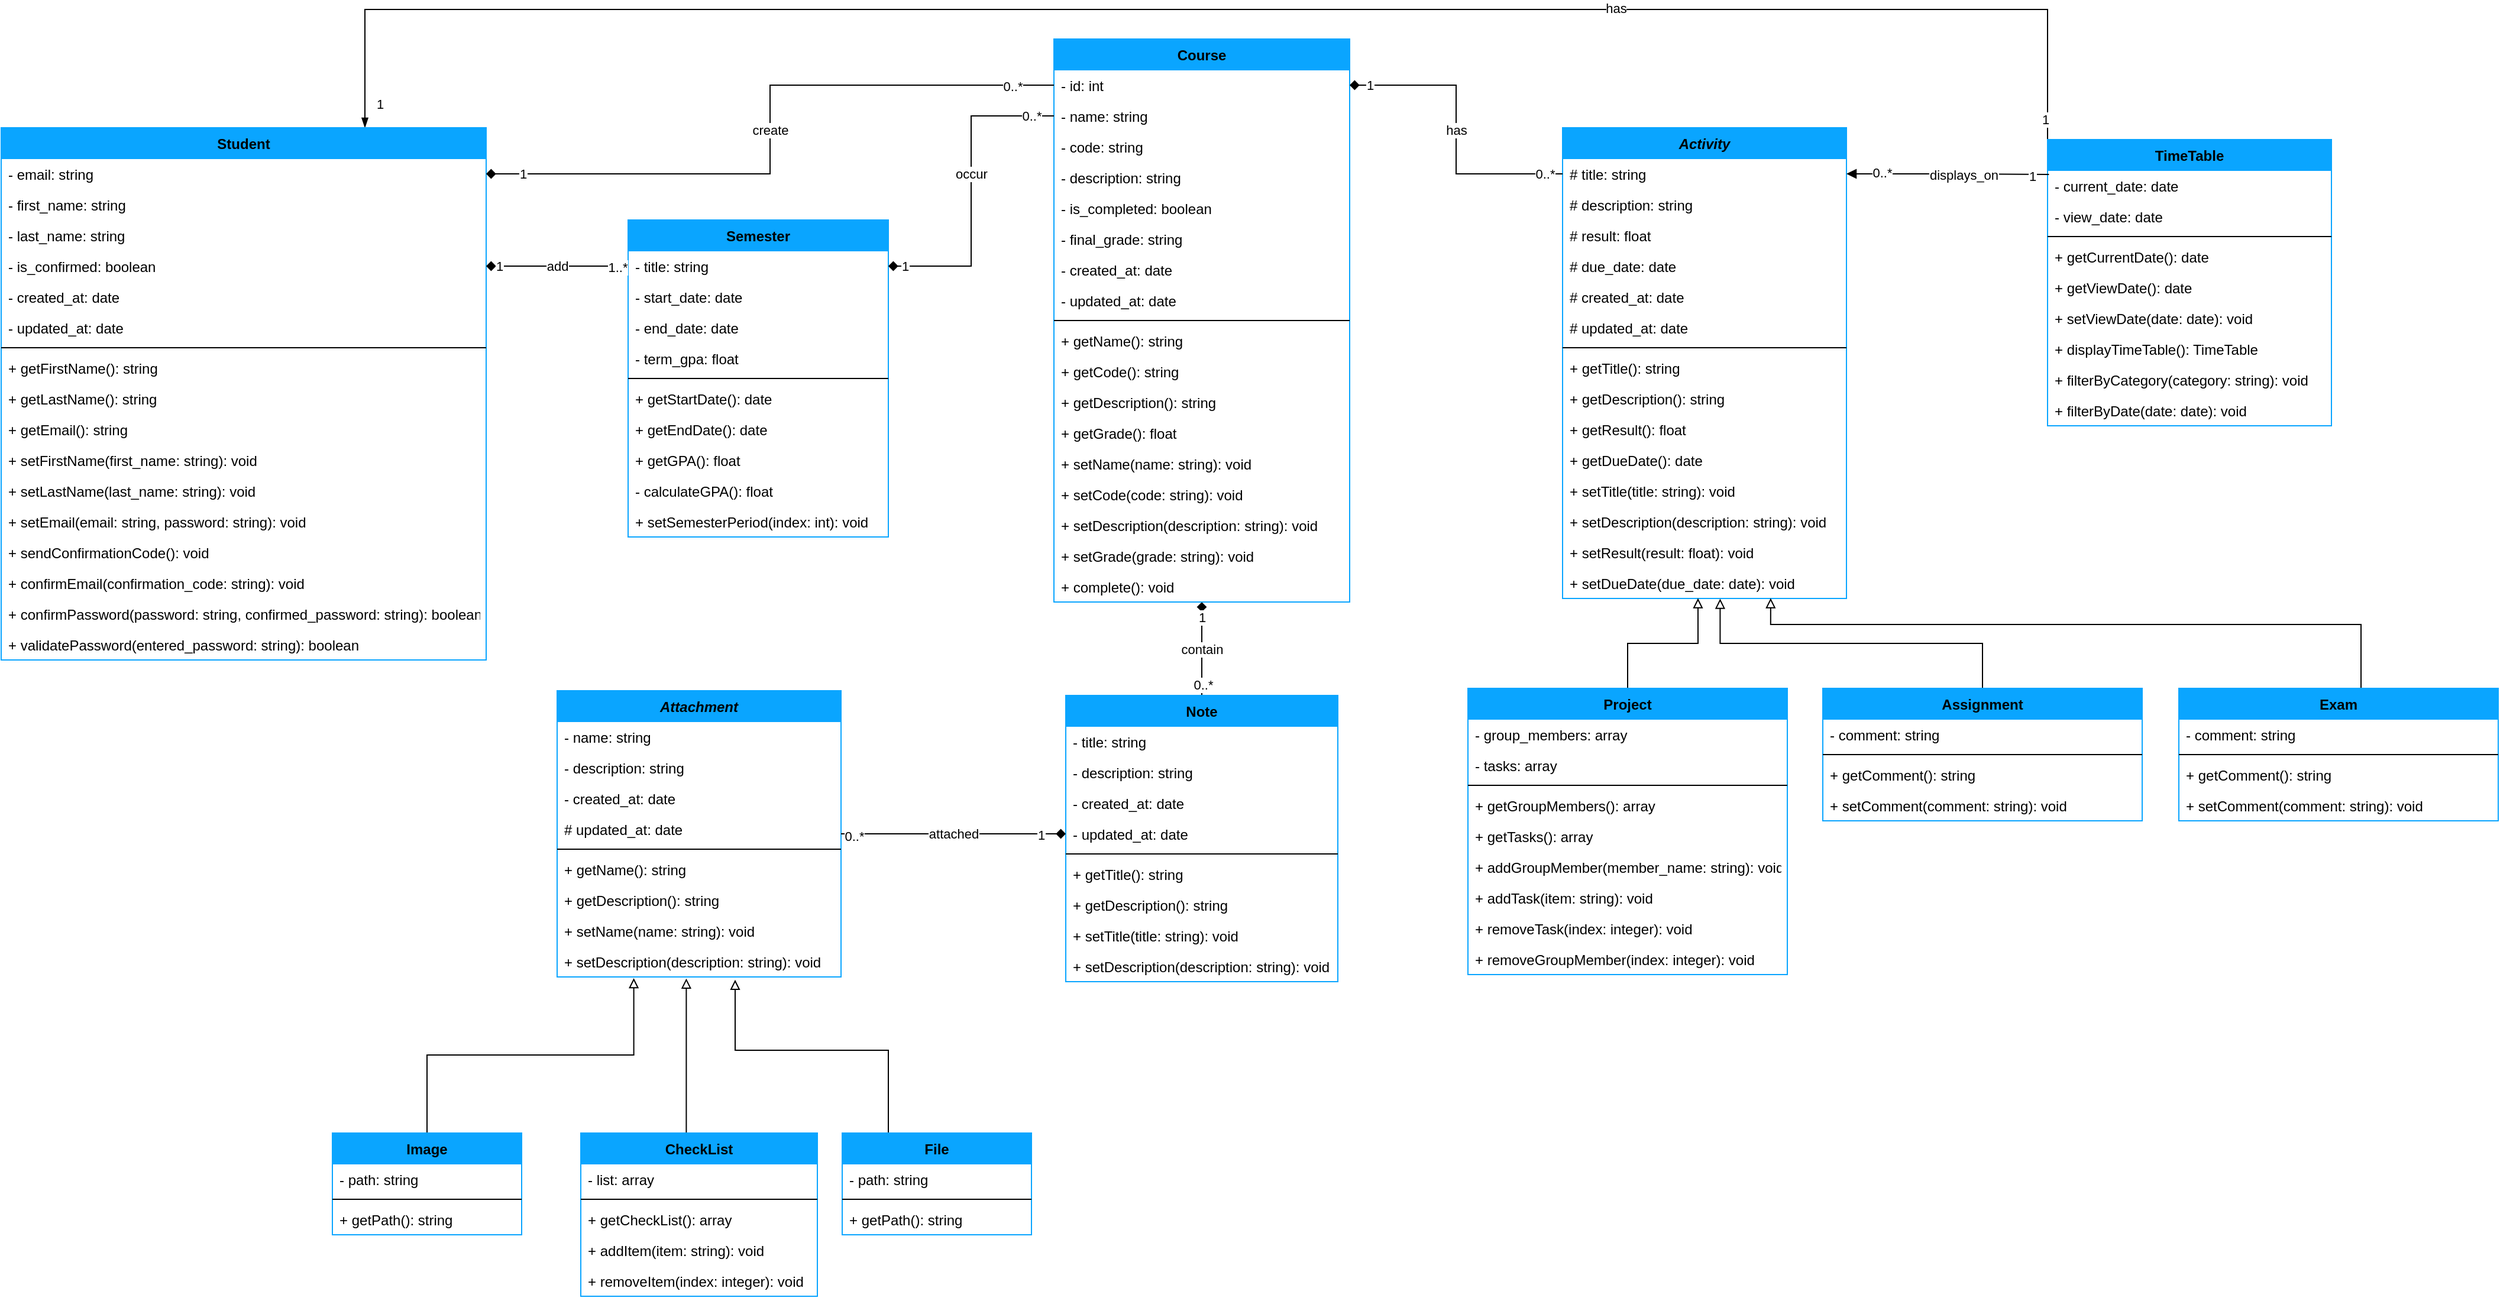 <mxfile version="14.1.8" type="device"><diagram id="C5RBs43oDa-KdzZeNtuy" name="Page-1"><mxGraphModel dx="708" dy="1573" grid="1" gridSize="10" guides="1" tooltips="1" connect="1" arrows="1" fold="1" page="1" pageScale="1" pageWidth="827" pageHeight="1169" math="0" shadow="0"><root><mxCell id="WIyWlLk6GJQsqaUBKTNV-0"/><mxCell id="WIyWlLk6GJQsqaUBKTNV-1" parent="WIyWlLk6GJQsqaUBKTNV-0"/><mxCell id="oneNPSU75oXa05ft3iwm-213" style="edgeStyle=orthogonalEdgeStyle;rounded=0;orthogonalLoop=1;jettySize=auto;html=1;exitX=0.75;exitY=0;exitDx=0;exitDy=0;entryX=0;entryY=0;entryDx=0;entryDy=0;startArrow=blockThin;startFill=1;endArrow=none;endFill=0;" parent="WIyWlLk6GJQsqaUBKTNV-1" source="oneNPSU75oXa05ft3iwm-0" target="oneNPSU75oXa05ft3iwm-203" edge="1"><mxGeometry relative="1" as="geometry"><Array as="points"><mxPoint x="318" y="-90"/><mxPoint x="1740" y="-90"/></Array></mxGeometry></mxCell><mxCell id="oneNPSU75oXa05ft3iwm-214" value="has" style="edgeLabel;html=1;align=center;verticalAlign=middle;resizable=0;points=[];" parent="oneNPSU75oXa05ft3iwm-213" vertex="1" connectable="0"><mxGeometry x="0.418" y="1" relative="1" as="geometry"><mxPoint as="offset"/></mxGeometry></mxCell><mxCell id="oneNPSU75oXa05ft3iwm-215" value="1" style="edgeLabel;html=1;align=center;verticalAlign=middle;resizable=0;points=[];" parent="oneNPSU75oXa05ft3iwm-213" vertex="1" connectable="0"><mxGeometry x="-0.985" relative="1" as="geometry"><mxPoint x="12.5" y="-8.72" as="offset"/></mxGeometry></mxCell><mxCell id="oneNPSU75oXa05ft3iwm-216" value="1" style="edgeLabel;html=1;align=center;verticalAlign=middle;resizable=0;points=[];" parent="oneNPSU75oXa05ft3iwm-213" vertex="1" connectable="0"><mxGeometry x="0.979" y="-2" relative="1" as="geometry"><mxPoint as="offset"/></mxGeometry></mxCell><mxCell id="oneNPSU75oXa05ft3iwm-0" value="Student" style="swimlane;fontStyle=1;align=center;verticalAlign=top;childLayout=stackLayout;horizontal=1;startSize=26;horizontalStack=0;resizeParent=1;resizeParentMax=0;resizeLast=0;collapsible=1;marginBottom=0;fillColor=#0AA5FF;strokeColor=#0AA5FF;" parent="WIyWlLk6GJQsqaUBKTNV-1" vertex="1"><mxGeometry x="10" y="10" width="410" height="450" as="geometry"/></mxCell><mxCell id="oneNPSU75oXa05ft3iwm-8" value="- email: string" style="text;strokeColor=none;fillColor=none;align=left;verticalAlign=top;spacingLeft=4;spacingRight=4;overflow=hidden;rotatable=0;points=[[0,0.5],[1,0.5]];portConstraint=eastwest;" parent="oneNPSU75oXa05ft3iwm-0" vertex="1"><mxGeometry y="26" width="410" height="26" as="geometry"/></mxCell><mxCell id="oneNPSU75oXa05ft3iwm-1" value="- first_name: string" style="text;strokeColor=none;fillColor=none;align=left;verticalAlign=top;spacingLeft=4;spacingRight=4;overflow=hidden;rotatable=0;points=[[0,0.5],[1,0.5]];portConstraint=eastwest;" parent="oneNPSU75oXa05ft3iwm-0" vertex="1"><mxGeometry y="52" width="410" height="26" as="geometry"/></mxCell><mxCell id="oneNPSU75oXa05ft3iwm-4" value="- last_name: string" style="text;strokeColor=none;fillColor=none;align=left;verticalAlign=top;spacingLeft=4;spacingRight=4;overflow=hidden;rotatable=0;points=[[0,0.5],[1,0.5]];portConstraint=eastwest;" parent="oneNPSU75oXa05ft3iwm-0" vertex="1"><mxGeometry y="78" width="410" height="26" as="geometry"/></mxCell><mxCell id="oneNPSU75oXa05ft3iwm-16" value="- is_confirmed: boolean" style="text;strokeColor=none;fillColor=none;align=left;verticalAlign=top;spacingLeft=4;spacingRight=4;overflow=hidden;rotatable=0;points=[[0,0.5],[1,0.5]];portConstraint=eastwest;" parent="oneNPSU75oXa05ft3iwm-0" vertex="1"><mxGeometry y="104" width="410" height="26" as="geometry"/></mxCell><mxCell id="oneNPSU75oXa05ft3iwm-82" value="- created_at: date" style="text;strokeColor=none;fillColor=none;align=left;verticalAlign=top;spacingLeft=4;spacingRight=4;overflow=hidden;rotatable=0;points=[[0,0.5],[1,0.5]];portConstraint=eastwest;" parent="oneNPSU75oXa05ft3iwm-0" vertex="1"><mxGeometry y="130" width="410" height="26" as="geometry"/></mxCell><mxCell id="oneNPSU75oXa05ft3iwm-83" value="- updated_at: date" style="text;strokeColor=none;fillColor=none;align=left;verticalAlign=top;spacingLeft=4;spacingRight=4;overflow=hidden;rotatable=0;points=[[0,0.5],[1,0.5]];portConstraint=eastwest;" parent="oneNPSU75oXa05ft3iwm-0" vertex="1"><mxGeometry y="156" width="410" height="26" as="geometry"/></mxCell><mxCell id="oneNPSU75oXa05ft3iwm-2" value="" style="line;strokeWidth=1;fillColor=none;align=left;verticalAlign=middle;spacingTop=-1;spacingLeft=3;spacingRight=3;rotatable=0;labelPosition=right;points=[];portConstraint=eastwest;" parent="oneNPSU75oXa05ft3iwm-0" vertex="1"><mxGeometry y="182" width="410" height="8" as="geometry"/></mxCell><mxCell id="oneNPSU75oXa05ft3iwm-3" value="+ getFirstName(): string" style="text;strokeColor=none;fillColor=none;align=left;verticalAlign=top;spacingLeft=4;spacingRight=4;overflow=hidden;rotatable=0;points=[[0,0.5],[1,0.5]];portConstraint=eastwest;" parent="oneNPSU75oXa05ft3iwm-0" vertex="1"><mxGeometry y="190" width="410" height="26" as="geometry"/></mxCell><mxCell id="oneNPSU75oXa05ft3iwm-5" value="+ getLastName(): string" style="text;strokeColor=none;fillColor=none;align=left;verticalAlign=top;spacingLeft=4;spacingRight=4;overflow=hidden;rotatable=0;points=[[0,0.5],[1,0.5]];portConstraint=eastwest;" parent="oneNPSU75oXa05ft3iwm-0" vertex="1"><mxGeometry y="216" width="410" height="26" as="geometry"/></mxCell><mxCell id="oneNPSU75oXa05ft3iwm-10" value="+ getEmail(): string" style="text;strokeColor=none;fillColor=none;align=left;verticalAlign=top;spacingLeft=4;spacingRight=4;overflow=hidden;rotatable=0;points=[[0,0.5],[1,0.5]];portConstraint=eastwest;" parent="oneNPSU75oXa05ft3iwm-0" vertex="1"><mxGeometry y="242" width="410" height="26" as="geometry"/></mxCell><mxCell id="oneNPSU75oXa05ft3iwm-6" value="+ setFirstName(first_name: string): void" style="text;strokeColor=none;fillColor=none;align=left;verticalAlign=top;spacingLeft=4;spacingRight=4;overflow=hidden;rotatable=0;points=[[0,0.5],[1,0.5]];portConstraint=eastwest;" parent="oneNPSU75oXa05ft3iwm-0" vertex="1"><mxGeometry y="268" width="410" height="26" as="geometry"/></mxCell><mxCell id="oneNPSU75oXa05ft3iwm-7" value="+ setLastName(last_name: string): void" style="text;strokeColor=none;fillColor=none;align=left;verticalAlign=top;spacingLeft=4;spacingRight=4;overflow=hidden;rotatable=0;points=[[0,0.5],[1,0.5]];portConstraint=eastwest;" parent="oneNPSU75oXa05ft3iwm-0" vertex="1"><mxGeometry y="294" width="410" height="26" as="geometry"/></mxCell><mxCell id="oneNPSU75oXa05ft3iwm-12" value="+ setEmail(email: string, password: string): void" style="text;strokeColor=none;fillColor=none;align=left;verticalAlign=top;spacingLeft=4;spacingRight=4;overflow=hidden;rotatable=0;points=[[0,0.5],[1,0.5]];portConstraint=eastwest;" parent="oneNPSU75oXa05ft3iwm-0" vertex="1"><mxGeometry y="320" width="410" height="26" as="geometry"/></mxCell><mxCell id="oneNPSU75oXa05ft3iwm-17" value="+ sendConfirmationCode(): void" style="text;strokeColor=none;fillColor=none;align=left;verticalAlign=top;spacingLeft=4;spacingRight=4;overflow=hidden;rotatable=0;points=[[0,0.5],[1,0.5]];portConstraint=eastwest;" parent="oneNPSU75oXa05ft3iwm-0" vertex="1"><mxGeometry y="346" width="410" height="26" as="geometry"/></mxCell><mxCell id="oneNPSU75oXa05ft3iwm-15" value="+ confirmEmail(confirmation_code: string): void" style="text;strokeColor=none;fillColor=none;align=left;verticalAlign=top;spacingLeft=4;spacingRight=4;overflow=hidden;rotatable=0;points=[[0,0.5],[1,0.5]];portConstraint=eastwest;" parent="oneNPSU75oXa05ft3iwm-0" vertex="1"><mxGeometry y="372" width="410" height="26" as="geometry"/></mxCell><mxCell id="oneNPSU75oXa05ft3iwm-14" value="+ confirmPassword(password: string, confirmed_password: string): boolean" style="text;strokeColor=none;fillColor=none;align=left;verticalAlign=top;spacingLeft=4;spacingRight=4;overflow=hidden;rotatable=0;points=[[0,0.5],[1,0.5]];portConstraint=eastwest;" parent="oneNPSU75oXa05ft3iwm-0" vertex="1"><mxGeometry y="398" width="410" height="26" as="geometry"/></mxCell><mxCell id="oneNPSU75oXa05ft3iwm-13" value="+ validatePassword(entered_password: string): boolean" style="text;strokeColor=none;fillColor=none;align=left;verticalAlign=top;spacingLeft=4;spacingRight=4;overflow=hidden;rotatable=0;points=[[0,0.5],[1,0.5]];portConstraint=eastwest;" parent="oneNPSU75oXa05ft3iwm-0" vertex="1"><mxGeometry y="424" width="410" height="26" as="geometry"/></mxCell><mxCell id="oneNPSU75oXa05ft3iwm-98" value="contain" style="edgeStyle=orthogonalEdgeStyle;rounded=0;orthogonalLoop=1;jettySize=auto;html=1;entryX=0.5;entryY=0;entryDx=0;entryDy=0;startArrow=diamond;startFill=1;endArrow=none;endFill=0;" parent="WIyWlLk6GJQsqaUBKTNV-1" source="oneNPSU75oXa05ft3iwm-55" target="oneNPSU75oXa05ft3iwm-75" edge="1"><mxGeometry relative="1" as="geometry"/></mxCell><mxCell id="oneNPSU75oXa05ft3iwm-101" value="1" style="edgeLabel;html=1;align=center;verticalAlign=middle;resizable=0;points=[];" parent="oneNPSU75oXa05ft3iwm-98" vertex="1" connectable="0"><mxGeometry x="-0.666" relative="1" as="geometry"><mxPoint as="offset"/></mxGeometry></mxCell><mxCell id="oneNPSU75oXa05ft3iwm-102" value="0..*" style="edgeLabel;html=1;align=center;verticalAlign=middle;resizable=0;points=[];" parent="oneNPSU75oXa05ft3iwm-98" vertex="1" connectable="0"><mxGeometry x="0.764" y="1" relative="1" as="geometry"><mxPoint as="offset"/></mxGeometry></mxCell><mxCell id="oneNPSU75oXa05ft3iwm-55" value="Course" style="swimlane;fontStyle=1;align=center;verticalAlign=top;childLayout=stackLayout;horizontal=1;startSize=26;horizontalStack=0;resizeParent=1;resizeParentMax=0;resizeLast=0;collapsible=1;marginBottom=0;strokeColor=#0AA5FF;fillColor=#0AA5FF;" parent="WIyWlLk6GJQsqaUBKTNV-1" vertex="1"><mxGeometry x="900" y="-65" width="250" height="476" as="geometry"/></mxCell><mxCell id="oneNPSU75oXa05ft3iwm-56" value="- id: int" style="text;strokeColor=none;fillColor=none;align=left;verticalAlign=top;spacingLeft=4;spacingRight=4;overflow=hidden;rotatable=0;points=[[0,0.5],[1,0.5]];portConstraint=eastwest;" parent="oneNPSU75oXa05ft3iwm-55" vertex="1"><mxGeometry y="26" width="250" height="26" as="geometry"/></mxCell><mxCell id="oneNPSU75oXa05ft3iwm-62" value="- name: string" style="text;strokeColor=none;fillColor=none;align=left;verticalAlign=top;spacingLeft=4;spacingRight=4;overflow=hidden;rotatable=0;points=[[0,0.5],[1,0.5]];portConstraint=eastwest;" parent="oneNPSU75oXa05ft3iwm-55" vertex="1"><mxGeometry y="52" width="250" height="26" as="geometry"/></mxCell><mxCell id="oneNPSU75oXa05ft3iwm-59" value="- code: string" style="text;strokeColor=none;fillColor=none;align=left;verticalAlign=top;spacingLeft=4;spacingRight=4;overflow=hidden;rotatable=0;points=[[0,0.5],[1,0.5]];portConstraint=eastwest;" parent="oneNPSU75oXa05ft3iwm-55" vertex="1"><mxGeometry y="78" width="250" height="26" as="geometry"/></mxCell><mxCell id="oneNPSU75oXa05ft3iwm-60" value="- description: string" style="text;strokeColor=none;fillColor=none;align=left;verticalAlign=top;spacingLeft=4;spacingRight=4;overflow=hidden;rotatable=0;points=[[0,0.5],[1,0.5]];portConstraint=eastwest;" parent="oneNPSU75oXa05ft3iwm-55" vertex="1"><mxGeometry y="104" width="250" height="26" as="geometry"/></mxCell><mxCell id="oneNPSU75oXa05ft3iwm-223" value="- is_completed: boolean" style="text;strokeColor=none;fillColor=none;align=left;verticalAlign=top;spacingLeft=4;spacingRight=4;overflow=hidden;rotatable=0;points=[[0,0.5],[1,0.5]];portConstraint=eastwest;" parent="oneNPSU75oXa05ft3iwm-55" vertex="1"><mxGeometry y="130" width="250" height="26" as="geometry"/></mxCell><mxCell id="oneNPSU75oXa05ft3iwm-232" value="- final_grade: string" style="text;strokeColor=none;fillColor=none;align=left;verticalAlign=top;spacingLeft=4;spacingRight=4;overflow=hidden;rotatable=0;points=[[0,0.5],[1,0.5]];portConstraint=eastwest;" parent="oneNPSU75oXa05ft3iwm-55" vertex="1"><mxGeometry y="156" width="250" height="26" as="geometry"/></mxCell><mxCell id="oneNPSU75oXa05ft3iwm-84" value="- created_at: date" style="text;strokeColor=none;fillColor=none;align=left;verticalAlign=top;spacingLeft=4;spacingRight=4;overflow=hidden;rotatable=0;points=[[0,0.5],[1,0.5]];portConstraint=eastwest;" parent="oneNPSU75oXa05ft3iwm-55" vertex="1"><mxGeometry y="182" width="250" height="26" as="geometry"/></mxCell><mxCell id="oneNPSU75oXa05ft3iwm-85" value="- updated_at: date" style="text;strokeColor=none;fillColor=none;align=left;verticalAlign=top;spacingLeft=4;spacingRight=4;overflow=hidden;rotatable=0;points=[[0,0.5],[1,0.5]];portConstraint=eastwest;" parent="oneNPSU75oXa05ft3iwm-55" vertex="1"><mxGeometry y="208" width="250" height="26" as="geometry"/></mxCell><mxCell id="oneNPSU75oXa05ft3iwm-57" value="" style="line;strokeWidth=1;fillColor=none;align=left;verticalAlign=middle;spacingTop=-1;spacingLeft=3;spacingRight=3;rotatable=0;labelPosition=right;points=[];portConstraint=eastwest;" parent="oneNPSU75oXa05ft3iwm-55" vertex="1"><mxGeometry y="234" width="250" height="8" as="geometry"/></mxCell><mxCell id="oneNPSU75oXa05ft3iwm-58" value="+ getName(): string" style="text;strokeColor=none;fillColor=none;align=left;verticalAlign=top;spacingLeft=4;spacingRight=4;overflow=hidden;rotatable=0;points=[[0,0.5],[1,0.5]];portConstraint=eastwest;" parent="oneNPSU75oXa05ft3iwm-55" vertex="1"><mxGeometry y="242" width="250" height="26" as="geometry"/></mxCell><mxCell id="oneNPSU75oXa05ft3iwm-63" value="+ getCode(): string" style="text;strokeColor=none;fillColor=none;align=left;verticalAlign=top;spacingLeft=4;spacingRight=4;overflow=hidden;rotatable=0;points=[[0,0.5],[1,0.5]];portConstraint=eastwest;" parent="oneNPSU75oXa05ft3iwm-55" vertex="1"><mxGeometry y="268" width="250" height="26" as="geometry"/></mxCell><mxCell id="oneNPSU75oXa05ft3iwm-64" value="+ getDescription(): string" style="text;strokeColor=none;fillColor=none;align=left;verticalAlign=top;spacingLeft=4;spacingRight=4;overflow=hidden;rotatable=0;points=[[0,0.5],[1,0.5]];portConstraint=eastwest;" parent="oneNPSU75oXa05ft3iwm-55" vertex="1"><mxGeometry y="294" width="250" height="26" as="geometry"/></mxCell><mxCell id="oneNPSU75oXa05ft3iwm-234" value="+ getGrade(): float" style="text;strokeColor=none;fillColor=none;align=left;verticalAlign=top;spacingLeft=4;spacingRight=4;overflow=hidden;rotatable=0;points=[[0,0.5],[1,0.5]];portConstraint=eastwest;" parent="oneNPSU75oXa05ft3iwm-55" vertex="1"><mxGeometry y="320" width="250" height="26" as="geometry"/></mxCell><mxCell id="oneNPSU75oXa05ft3iwm-66" value="+ setName(name: string): void" style="text;strokeColor=none;fillColor=none;align=left;verticalAlign=top;spacingLeft=4;spacingRight=4;overflow=hidden;rotatable=0;points=[[0,0.5],[1,0.5]];portConstraint=eastwest;" parent="oneNPSU75oXa05ft3iwm-55" vertex="1"><mxGeometry y="346" width="250" height="26" as="geometry"/></mxCell><mxCell id="oneNPSU75oXa05ft3iwm-67" value="+ setCode(code: string): void" style="text;strokeColor=none;fillColor=none;align=left;verticalAlign=top;spacingLeft=4;spacingRight=4;overflow=hidden;rotatable=0;points=[[0,0.5],[1,0.5]];portConstraint=eastwest;" parent="oneNPSU75oXa05ft3iwm-55" vertex="1"><mxGeometry y="372" width="250" height="26" as="geometry"/></mxCell><mxCell id="oneNPSU75oXa05ft3iwm-68" value="+ setDescription(description: string): void" style="text;strokeColor=none;fillColor=none;align=left;verticalAlign=top;spacingLeft=4;spacingRight=4;overflow=hidden;rotatable=0;points=[[0,0.5],[1,0.5]];portConstraint=eastwest;" parent="oneNPSU75oXa05ft3iwm-55" vertex="1"><mxGeometry y="398" width="250" height="26" as="geometry"/></mxCell><mxCell id="oneNPSU75oXa05ft3iwm-233" value="+ setGrade(grade: string): void" style="text;strokeColor=none;fillColor=none;align=left;verticalAlign=top;spacingLeft=4;spacingRight=4;overflow=hidden;rotatable=0;points=[[0,0.5],[1,0.5]];portConstraint=eastwest;" parent="oneNPSU75oXa05ft3iwm-55" vertex="1"><mxGeometry y="424" width="250" height="26" as="geometry"/></mxCell><mxCell id="oneNPSU75oXa05ft3iwm-224" value="+ complete(): void" style="text;strokeColor=none;fillColor=none;align=left;verticalAlign=top;spacingLeft=4;spacingRight=4;overflow=hidden;rotatable=0;points=[[0,0.5],[1,0.5]];portConstraint=eastwest;" parent="oneNPSU75oXa05ft3iwm-55" vertex="1"><mxGeometry y="450" width="250" height="26" as="geometry"/></mxCell><mxCell id="oneNPSU75oXa05ft3iwm-75" value="Note" style="swimlane;fontStyle=1;align=center;verticalAlign=top;childLayout=stackLayout;horizontal=1;startSize=26;horizontalStack=0;resizeParent=1;resizeParentMax=0;resizeLast=0;collapsible=1;marginBottom=0;strokeColor=#0AA5FF;fillColor=#0AA5FF;" parent="WIyWlLk6GJQsqaUBKTNV-1" vertex="1"><mxGeometry x="910" y="490" width="230" height="242" as="geometry"/></mxCell><mxCell id="oneNPSU75oXa05ft3iwm-76" value="- title: string" style="text;strokeColor=none;fillColor=none;align=left;verticalAlign=top;spacingLeft=4;spacingRight=4;overflow=hidden;rotatable=0;points=[[0,0.5],[1,0.5]];portConstraint=eastwest;" parent="oneNPSU75oXa05ft3iwm-75" vertex="1"><mxGeometry y="26" width="230" height="26" as="geometry"/></mxCell><mxCell id="oneNPSU75oXa05ft3iwm-79" value="- description: string" style="text;strokeColor=none;fillColor=none;align=left;verticalAlign=top;spacingLeft=4;spacingRight=4;overflow=hidden;rotatable=0;points=[[0,0.5],[1,0.5]];portConstraint=eastwest;" parent="oneNPSU75oXa05ft3iwm-75" vertex="1"><mxGeometry y="52" width="230" height="26" as="geometry"/></mxCell><mxCell id="oneNPSU75oXa05ft3iwm-80" value="- created_at: date" style="text;strokeColor=none;fillColor=none;align=left;verticalAlign=top;spacingLeft=4;spacingRight=4;overflow=hidden;rotatable=0;points=[[0,0.5],[1,0.5]];portConstraint=eastwest;" parent="oneNPSU75oXa05ft3iwm-75" vertex="1"><mxGeometry y="78" width="230" height="26" as="geometry"/></mxCell><mxCell id="oneNPSU75oXa05ft3iwm-81" value="- updated_at: date" style="text;strokeColor=none;fillColor=none;align=left;verticalAlign=top;spacingLeft=4;spacingRight=4;overflow=hidden;rotatable=0;points=[[0,0.5],[1,0.5]];portConstraint=eastwest;" parent="oneNPSU75oXa05ft3iwm-75" vertex="1"><mxGeometry y="104" width="230" height="26" as="geometry"/></mxCell><mxCell id="oneNPSU75oXa05ft3iwm-77" value="" style="line;strokeWidth=1;fillColor=none;align=left;verticalAlign=middle;spacingTop=-1;spacingLeft=3;spacingRight=3;rotatable=0;labelPosition=right;points=[];portConstraint=eastwest;" parent="oneNPSU75oXa05ft3iwm-75" vertex="1"><mxGeometry y="130" width="230" height="8" as="geometry"/></mxCell><mxCell id="oneNPSU75oXa05ft3iwm-78" value="+ getTitle(): string" style="text;strokeColor=none;fillColor=none;align=left;verticalAlign=top;spacingLeft=4;spacingRight=4;overflow=hidden;rotatable=0;points=[[0,0.5],[1,0.5]];portConstraint=eastwest;" parent="oneNPSU75oXa05ft3iwm-75" vertex="1"><mxGeometry y="138" width="230" height="26" as="geometry"/></mxCell><mxCell id="oneNPSU75oXa05ft3iwm-86" value="+ getDescription(): string" style="text;strokeColor=none;fillColor=none;align=left;verticalAlign=top;spacingLeft=4;spacingRight=4;overflow=hidden;rotatable=0;points=[[0,0.5],[1,0.5]];portConstraint=eastwest;" parent="oneNPSU75oXa05ft3iwm-75" vertex="1"><mxGeometry y="164" width="230" height="26" as="geometry"/></mxCell><mxCell id="oneNPSU75oXa05ft3iwm-89" value="+ setTitle(title: string): void" style="text;strokeColor=none;fillColor=none;align=left;verticalAlign=top;spacingLeft=4;spacingRight=4;overflow=hidden;rotatable=0;points=[[0,0.5],[1,0.5]];portConstraint=eastwest;" parent="oneNPSU75oXa05ft3iwm-75" vertex="1"><mxGeometry y="190" width="230" height="26" as="geometry"/></mxCell><mxCell id="oneNPSU75oXa05ft3iwm-88" value="+ setDescription(description: string): void" style="text;strokeColor=none;fillColor=none;align=left;verticalAlign=top;spacingLeft=4;spacingRight=4;overflow=hidden;rotatable=0;points=[[0,0.5],[1,0.5]];portConstraint=eastwest;" parent="oneNPSU75oXa05ft3iwm-75" vertex="1"><mxGeometry y="216" width="230" height="26" as="geometry"/></mxCell><mxCell id="oneNPSU75oXa05ft3iwm-90" value="Attachment" style="swimlane;fontStyle=3;align=center;verticalAlign=top;childLayout=stackLayout;horizontal=1;startSize=26;horizontalStack=0;resizeParent=1;resizeParentMax=0;resizeLast=0;collapsible=1;marginBottom=0;strokeColor=#0AA5FF;fillColor=#0AA5FF;" parent="WIyWlLk6GJQsqaUBKTNV-1" vertex="1"><mxGeometry x="480" y="486" width="240" height="242" as="geometry"/></mxCell><mxCell id="oneNPSU75oXa05ft3iwm-106" value="- name: string" style="text;strokeColor=none;fillColor=none;align=left;verticalAlign=top;spacingLeft=4;spacingRight=4;overflow=hidden;rotatable=0;points=[[0,0.5],[1,0.5]];portConstraint=eastwest;" parent="oneNPSU75oXa05ft3iwm-90" vertex="1"><mxGeometry y="26" width="240" height="26" as="geometry"/></mxCell><mxCell id="oneNPSU75oXa05ft3iwm-107" value="- description: string" style="text;strokeColor=none;fillColor=none;align=left;verticalAlign=top;spacingLeft=4;spacingRight=4;overflow=hidden;rotatable=0;points=[[0,0.5],[1,0.5]];portConstraint=eastwest;" parent="oneNPSU75oXa05ft3iwm-90" vertex="1"><mxGeometry y="52" width="240" height="26" as="geometry"/></mxCell><mxCell id="oneNPSU75oXa05ft3iwm-91" value="- created_at: date" style="text;strokeColor=none;fillColor=none;align=left;verticalAlign=top;spacingLeft=4;spacingRight=4;overflow=hidden;rotatable=0;points=[[0,0.5],[1,0.5]];portConstraint=eastwest;" parent="oneNPSU75oXa05ft3iwm-90" vertex="1"><mxGeometry y="78" width="240" height="26" as="geometry"/></mxCell><mxCell id="oneNPSU75oXa05ft3iwm-108" value="# updated_at: date" style="text;strokeColor=none;fillColor=none;align=left;verticalAlign=top;spacingLeft=4;spacingRight=4;overflow=hidden;rotatable=0;points=[[0,0.5],[1,0.5]];portConstraint=eastwest;" parent="oneNPSU75oXa05ft3iwm-90" vertex="1"><mxGeometry y="104" width="240" height="26" as="geometry"/></mxCell><mxCell id="oneNPSU75oXa05ft3iwm-92" value="" style="line;strokeWidth=1;fillColor=none;align=left;verticalAlign=middle;spacingTop=-1;spacingLeft=3;spacingRight=3;rotatable=0;labelPosition=right;points=[];portConstraint=eastwest;" parent="oneNPSU75oXa05ft3iwm-90" vertex="1"><mxGeometry y="130" width="240" height="8" as="geometry"/></mxCell><mxCell id="oneNPSU75oXa05ft3iwm-93" value="+ getName(): string" style="text;strokeColor=none;fillColor=none;align=left;verticalAlign=top;spacingLeft=4;spacingRight=4;overflow=hidden;rotatable=0;points=[[0,0.5],[1,0.5]];portConstraint=eastwest;" parent="oneNPSU75oXa05ft3iwm-90" vertex="1"><mxGeometry y="138" width="240" height="26" as="geometry"/></mxCell><mxCell id="oneNPSU75oXa05ft3iwm-109" value="+ getDescription(): string" style="text;strokeColor=none;fillColor=none;align=left;verticalAlign=top;spacingLeft=4;spacingRight=4;overflow=hidden;rotatable=0;points=[[0,0.5],[1,0.5]];portConstraint=eastwest;" parent="oneNPSU75oXa05ft3iwm-90" vertex="1"><mxGeometry y="164" width="240" height="26" as="geometry"/></mxCell><mxCell id="oneNPSU75oXa05ft3iwm-110" value="+ setName(name: string): void" style="text;strokeColor=none;fillColor=none;align=left;verticalAlign=top;spacingLeft=4;spacingRight=4;overflow=hidden;rotatable=0;points=[[0,0.5],[1,0.5]];portConstraint=eastwest;" parent="oneNPSU75oXa05ft3iwm-90" vertex="1"><mxGeometry y="190" width="240" height="26" as="geometry"/></mxCell><mxCell id="oneNPSU75oXa05ft3iwm-111" value="+ setDescription(description: string): void" style="text;strokeColor=none;fillColor=none;align=left;verticalAlign=top;spacingLeft=4;spacingRight=4;overflow=hidden;rotatable=0;points=[[0,0.5],[1,0.5]];portConstraint=eastwest;" parent="oneNPSU75oXa05ft3iwm-90" vertex="1"><mxGeometry y="216" width="240" height="26" as="geometry"/></mxCell><mxCell id="oneNPSU75oXa05ft3iwm-95" value="attached" style="edgeStyle=orthogonalEdgeStyle;rounded=0;orthogonalLoop=1;jettySize=auto;html=1;exitX=0;exitY=0.5;exitDx=0;exitDy=0;entryX=1;entryY=0.5;entryDx=0;entryDy=0;endArrow=none;endFill=0;startArrow=diamond;startFill=1;" parent="WIyWlLk6GJQsqaUBKTNV-1" source="oneNPSU75oXa05ft3iwm-81" target="oneNPSU75oXa05ft3iwm-90" edge="1"><mxGeometry relative="1" as="geometry"/></mxCell><mxCell id="oneNPSU75oXa05ft3iwm-96" value="0..*" style="edgeLabel;html=1;align=center;verticalAlign=middle;resizable=0;points=[];" parent="oneNPSU75oXa05ft3iwm-95" vertex="1" connectable="0"><mxGeometry x="0.885" y="2" relative="1" as="geometry"><mxPoint as="offset"/></mxGeometry></mxCell><mxCell id="oneNPSU75oXa05ft3iwm-97" value="1" style="edgeLabel;html=1;align=center;verticalAlign=middle;resizable=0;points=[];" parent="oneNPSU75oXa05ft3iwm-95" vertex="1" connectable="0"><mxGeometry x="-0.774" y="1" relative="1" as="geometry"><mxPoint as="offset"/></mxGeometry></mxCell><mxCell id="oneNPSU75oXa05ft3iwm-103" value="create" style="edgeStyle=orthogonalEdgeStyle;rounded=0;orthogonalLoop=1;jettySize=auto;html=1;exitX=0;exitY=0.5;exitDx=0;exitDy=0;entryX=1;entryY=0.5;entryDx=0;entryDy=0;startArrow=none;startFill=0;endArrow=diamond;endFill=1;" parent="WIyWlLk6GJQsqaUBKTNV-1" source="oneNPSU75oXa05ft3iwm-56" target="oneNPSU75oXa05ft3iwm-8" edge="1"><mxGeometry relative="1" as="geometry"/></mxCell><mxCell id="oneNPSU75oXa05ft3iwm-104" value="1" style="edgeLabel;html=1;align=center;verticalAlign=middle;resizable=0;points=[];" parent="oneNPSU75oXa05ft3iwm-103" vertex="1" connectable="0"><mxGeometry x="0.89" relative="1" as="geometry"><mxPoint as="offset"/></mxGeometry></mxCell><mxCell id="oneNPSU75oXa05ft3iwm-105" value="0..*" style="edgeLabel;html=1;align=center;verticalAlign=middle;resizable=0;points=[];" parent="oneNPSU75oXa05ft3iwm-103" vertex="1" connectable="0"><mxGeometry x="-0.874" y="1" relative="1" as="geometry"><mxPoint as="offset"/></mxGeometry></mxCell><mxCell id="oneNPSU75oXa05ft3iwm-116" style="edgeStyle=orthogonalEdgeStyle;rounded=0;orthogonalLoop=1;jettySize=auto;html=1;entryX=0.27;entryY=1.038;entryDx=0;entryDy=0;entryPerimeter=0;startArrow=none;startFill=0;endArrow=block;endFill=0;" parent="WIyWlLk6GJQsqaUBKTNV-1" source="oneNPSU75oXa05ft3iwm-112" target="oneNPSU75oXa05ft3iwm-111" edge="1"><mxGeometry relative="1" as="geometry"/></mxCell><mxCell id="oneNPSU75oXa05ft3iwm-112" value="Image" style="swimlane;fontStyle=1;align=center;verticalAlign=top;childLayout=stackLayout;horizontal=1;startSize=26;horizontalStack=0;resizeParent=1;resizeParentMax=0;resizeLast=0;collapsible=1;marginBottom=0;strokeColor=#0AA5FF;fillColor=#0AA5FF;" parent="WIyWlLk6GJQsqaUBKTNV-1" vertex="1"><mxGeometry x="290" y="860" width="160" height="86" as="geometry"/></mxCell><mxCell id="oneNPSU75oXa05ft3iwm-113" value="- path: string" style="text;strokeColor=none;fillColor=none;align=left;verticalAlign=top;spacingLeft=4;spacingRight=4;overflow=hidden;rotatable=0;points=[[0,0.5],[1,0.5]];portConstraint=eastwest;" parent="oneNPSU75oXa05ft3iwm-112" vertex="1"><mxGeometry y="26" width="160" height="26" as="geometry"/></mxCell><mxCell id="oneNPSU75oXa05ft3iwm-114" value="" style="line;strokeWidth=1;fillColor=none;align=left;verticalAlign=middle;spacingTop=-1;spacingLeft=3;spacingRight=3;rotatable=0;labelPosition=right;points=[];portConstraint=eastwest;" parent="oneNPSU75oXa05ft3iwm-112" vertex="1"><mxGeometry y="52" width="160" height="8" as="geometry"/></mxCell><mxCell id="oneNPSU75oXa05ft3iwm-115" value="+ getPath(): string" style="text;strokeColor=none;fillColor=none;align=left;verticalAlign=top;spacingLeft=4;spacingRight=4;overflow=hidden;rotatable=0;points=[[0,0.5],[1,0.5]];portConstraint=eastwest;" parent="oneNPSU75oXa05ft3iwm-112" vertex="1"><mxGeometry y="60" width="160" height="26" as="geometry"/></mxCell><mxCell id="oneNPSU75oXa05ft3iwm-140" style="edgeStyle=orthogonalEdgeStyle;rounded=0;orthogonalLoop=1;jettySize=auto;html=1;exitX=0.5;exitY=0;exitDx=0;exitDy=0;startArrow=none;startFill=0;endArrow=block;endFill=0;entryX=0.455;entryY=1.051;entryDx=0;entryDy=0;entryPerimeter=0;" parent="WIyWlLk6GJQsqaUBKTNV-1" source="oneNPSU75oXa05ft3iwm-134" target="oneNPSU75oXa05ft3iwm-111" edge="1"><mxGeometry relative="1" as="geometry"><mxPoint x="590" y="763" as="targetPoint"/><Array as="points"><mxPoint x="589" y="860"/></Array></mxGeometry></mxCell><mxCell id="oneNPSU75oXa05ft3iwm-134" value="CheckList" style="swimlane;fontStyle=1;align=center;verticalAlign=top;childLayout=stackLayout;horizontal=1;startSize=26;horizontalStack=0;resizeParent=1;resizeParentMax=0;resizeLast=0;collapsible=1;marginBottom=0;strokeColor=#0AA5FF;fillColor=#0AA5FF;" parent="WIyWlLk6GJQsqaUBKTNV-1" vertex="1"><mxGeometry x="500" y="860" width="200" height="138" as="geometry"/></mxCell><mxCell id="oneNPSU75oXa05ft3iwm-135" value="- list: array" style="text;strokeColor=none;fillColor=none;align=left;verticalAlign=top;spacingLeft=4;spacingRight=4;overflow=hidden;rotatable=0;points=[[0,0.5],[1,0.5]];portConstraint=eastwest;" parent="oneNPSU75oXa05ft3iwm-134" vertex="1"><mxGeometry y="26" width="200" height="26" as="geometry"/></mxCell><mxCell id="oneNPSU75oXa05ft3iwm-136" value="" style="line;strokeWidth=1;fillColor=none;align=left;verticalAlign=middle;spacingTop=-1;spacingLeft=3;spacingRight=3;rotatable=0;labelPosition=right;points=[];portConstraint=eastwest;" parent="oneNPSU75oXa05ft3iwm-134" vertex="1"><mxGeometry y="52" width="200" height="8" as="geometry"/></mxCell><mxCell id="oneNPSU75oXa05ft3iwm-137" value="+ getCheckList(): array" style="text;strokeColor=none;fillColor=none;align=left;verticalAlign=top;spacingLeft=4;spacingRight=4;overflow=hidden;rotatable=0;points=[[0,0.5],[1,0.5]];portConstraint=eastwest;" parent="oneNPSU75oXa05ft3iwm-134" vertex="1"><mxGeometry y="60" width="200" height="26" as="geometry"/></mxCell><mxCell id="oneNPSU75oXa05ft3iwm-138" value="+ addItem(item: string): void" style="text;strokeColor=none;fillColor=none;align=left;verticalAlign=top;spacingLeft=4;spacingRight=4;overflow=hidden;rotatable=0;points=[[0,0.5],[1,0.5]];portConstraint=eastwest;" parent="oneNPSU75oXa05ft3iwm-134" vertex="1"><mxGeometry y="86" width="200" height="26" as="geometry"/></mxCell><mxCell id="oneNPSU75oXa05ft3iwm-139" value="+ removeItem(index: integer): void" style="text;strokeColor=none;fillColor=none;align=left;verticalAlign=top;spacingLeft=4;spacingRight=4;overflow=hidden;rotatable=0;points=[[0,0.5],[1,0.5]];portConstraint=eastwest;" parent="oneNPSU75oXa05ft3iwm-134" vertex="1"><mxGeometry y="112" width="200" height="26" as="geometry"/></mxCell><mxCell id="oneNPSU75oXa05ft3iwm-145" style="edgeStyle=orthogonalEdgeStyle;rounded=0;orthogonalLoop=1;jettySize=auto;html=1;entryX=0.627;entryY=1.093;entryDx=0;entryDy=0;entryPerimeter=0;startArrow=none;startFill=0;endArrow=block;endFill=0;" parent="WIyWlLk6GJQsqaUBKTNV-1" source="oneNPSU75oXa05ft3iwm-141" target="oneNPSU75oXa05ft3iwm-111" edge="1"><mxGeometry relative="1" as="geometry"><Array as="points"><mxPoint x="760" y="790"/><mxPoint x="630" y="790"/></Array></mxGeometry></mxCell><mxCell id="oneNPSU75oXa05ft3iwm-141" value="File" style="swimlane;fontStyle=1;align=center;verticalAlign=top;childLayout=stackLayout;horizontal=1;startSize=26;horizontalStack=0;resizeParent=1;resizeParentMax=0;resizeLast=0;collapsible=1;marginBottom=0;strokeColor=#0AA5FF;fillColor=#0AA5FF;" parent="WIyWlLk6GJQsqaUBKTNV-1" vertex="1"><mxGeometry x="721" y="860" width="160" height="86" as="geometry"/></mxCell><mxCell id="oneNPSU75oXa05ft3iwm-142" value="- path: string" style="text;strokeColor=none;fillColor=none;align=left;verticalAlign=top;spacingLeft=4;spacingRight=4;overflow=hidden;rotatable=0;points=[[0,0.5],[1,0.5]];portConstraint=eastwest;" parent="oneNPSU75oXa05ft3iwm-141" vertex="1"><mxGeometry y="26" width="160" height="26" as="geometry"/></mxCell><mxCell id="oneNPSU75oXa05ft3iwm-143" value="" style="line;strokeWidth=1;fillColor=none;align=left;verticalAlign=middle;spacingTop=-1;spacingLeft=3;spacingRight=3;rotatable=0;labelPosition=right;points=[];portConstraint=eastwest;" parent="oneNPSU75oXa05ft3iwm-141" vertex="1"><mxGeometry y="52" width="160" height="8" as="geometry"/></mxCell><mxCell id="oneNPSU75oXa05ft3iwm-144" value="+ getPath(): string" style="text;strokeColor=none;fillColor=none;align=left;verticalAlign=top;spacingLeft=4;spacingRight=4;overflow=hidden;rotatable=0;points=[[0,0.5],[1,0.5]];portConstraint=eastwest;" parent="oneNPSU75oXa05ft3iwm-141" vertex="1"><mxGeometry y="60" width="160" height="26" as="geometry"/></mxCell><mxCell id="oneNPSU75oXa05ft3iwm-150" value="Activity" style="swimlane;fontStyle=3;align=center;verticalAlign=top;childLayout=stackLayout;horizontal=1;startSize=26;horizontalStack=0;resizeParent=1;resizeParentMax=0;resizeLast=0;collapsible=1;marginBottom=0;strokeColor=#0AA5FF;fillColor=#0AA5FF;" parent="WIyWlLk6GJQsqaUBKTNV-1" vertex="1"><mxGeometry x="1330" y="10" width="240" height="398" as="geometry"/></mxCell><mxCell id="oneNPSU75oXa05ft3iwm-151" value="# title: string" style="text;strokeColor=none;fillColor=none;align=left;verticalAlign=top;spacingLeft=4;spacingRight=4;overflow=hidden;rotatable=0;points=[[0,0.5],[1,0.5]];portConstraint=eastwest;" parent="oneNPSU75oXa05ft3iwm-150" vertex="1"><mxGeometry y="26" width="240" height="26" as="geometry"/></mxCell><mxCell id="oneNPSU75oXa05ft3iwm-154" value="# description: string" style="text;strokeColor=none;fillColor=none;align=left;verticalAlign=top;spacingLeft=4;spacingRight=4;overflow=hidden;rotatable=0;points=[[0,0.5],[1,0.5]];portConstraint=eastwest;" parent="oneNPSU75oXa05ft3iwm-150" vertex="1"><mxGeometry y="52" width="240" height="26" as="geometry"/></mxCell><mxCell id="oneNPSU75oXa05ft3iwm-155" value="# result: float" style="text;strokeColor=none;fillColor=none;align=left;verticalAlign=top;spacingLeft=4;spacingRight=4;overflow=hidden;rotatable=0;points=[[0,0.5],[1,0.5]];portConstraint=eastwest;" parent="oneNPSU75oXa05ft3iwm-150" vertex="1"><mxGeometry y="78" width="240" height="26" as="geometry"/></mxCell><mxCell id="oneNPSU75oXa05ft3iwm-156" value="# due_date: date" style="text;strokeColor=none;fillColor=none;align=left;verticalAlign=top;spacingLeft=4;spacingRight=4;overflow=hidden;rotatable=0;points=[[0,0.5],[1,0.5]];portConstraint=eastwest;" parent="oneNPSU75oXa05ft3iwm-150" vertex="1"><mxGeometry y="104" width="240" height="26" as="geometry"/></mxCell><mxCell id="oneNPSU75oXa05ft3iwm-157" value="# created_at: date" style="text;strokeColor=none;fillColor=none;align=left;verticalAlign=top;spacingLeft=4;spacingRight=4;overflow=hidden;rotatable=0;points=[[0,0.5],[1,0.5]];portConstraint=eastwest;" parent="oneNPSU75oXa05ft3iwm-150" vertex="1"><mxGeometry y="130" width="240" height="26" as="geometry"/></mxCell><mxCell id="oneNPSU75oXa05ft3iwm-158" value="# updated_at: date" style="text;strokeColor=none;fillColor=none;align=left;verticalAlign=top;spacingLeft=4;spacingRight=4;overflow=hidden;rotatable=0;points=[[0,0.5],[1,0.5]];portConstraint=eastwest;" parent="oneNPSU75oXa05ft3iwm-150" vertex="1"><mxGeometry y="156" width="240" height="26" as="geometry"/></mxCell><mxCell id="oneNPSU75oXa05ft3iwm-152" value="" style="line;strokeWidth=1;fillColor=none;align=left;verticalAlign=middle;spacingTop=-1;spacingLeft=3;spacingRight=3;rotatable=0;labelPosition=right;points=[];portConstraint=eastwest;" parent="oneNPSU75oXa05ft3iwm-150" vertex="1"><mxGeometry y="182" width="240" height="8" as="geometry"/></mxCell><mxCell id="oneNPSU75oXa05ft3iwm-153" value="+ getTitle(): string" style="text;strokeColor=none;fillColor=none;align=left;verticalAlign=top;spacingLeft=4;spacingRight=4;overflow=hidden;rotatable=0;points=[[0,0.5],[1,0.5]];portConstraint=eastwest;" parent="oneNPSU75oXa05ft3iwm-150" vertex="1"><mxGeometry y="190" width="240" height="26" as="geometry"/></mxCell><mxCell id="oneNPSU75oXa05ft3iwm-162" value="+ getDescription(): string" style="text;strokeColor=none;fillColor=none;align=left;verticalAlign=top;spacingLeft=4;spacingRight=4;overflow=hidden;rotatable=0;points=[[0,0.5],[1,0.5]];portConstraint=eastwest;" parent="oneNPSU75oXa05ft3iwm-150" vertex="1"><mxGeometry y="216" width="240" height="26" as="geometry"/></mxCell><mxCell id="oneNPSU75oXa05ft3iwm-163" value="+ getResult(): float" style="text;strokeColor=none;fillColor=none;align=left;verticalAlign=top;spacingLeft=4;spacingRight=4;overflow=hidden;rotatable=0;points=[[0,0.5],[1,0.5]];portConstraint=eastwest;" parent="oneNPSU75oXa05ft3iwm-150" vertex="1"><mxGeometry y="242" width="240" height="26" as="geometry"/></mxCell><mxCell id="oneNPSU75oXa05ft3iwm-164" value="+ getDueDate(): date" style="text;strokeColor=none;fillColor=none;align=left;verticalAlign=top;spacingLeft=4;spacingRight=4;overflow=hidden;rotatable=0;points=[[0,0.5],[1,0.5]];portConstraint=eastwest;" parent="oneNPSU75oXa05ft3iwm-150" vertex="1"><mxGeometry y="268" width="240" height="26" as="geometry"/></mxCell><mxCell id="oneNPSU75oXa05ft3iwm-165" value="+ setTitle(title: string): void" style="text;strokeColor=none;fillColor=none;align=left;verticalAlign=top;spacingLeft=4;spacingRight=4;overflow=hidden;rotatable=0;points=[[0,0.5],[1,0.5]];portConstraint=eastwest;" parent="oneNPSU75oXa05ft3iwm-150" vertex="1"><mxGeometry y="294" width="240" height="26" as="geometry"/></mxCell><mxCell id="oneNPSU75oXa05ft3iwm-166" value="+ setDescription(description: string): void" style="text;strokeColor=none;fillColor=none;align=left;verticalAlign=top;spacingLeft=4;spacingRight=4;overflow=hidden;rotatable=0;points=[[0,0.5],[1,0.5]];portConstraint=eastwest;" parent="oneNPSU75oXa05ft3iwm-150" vertex="1"><mxGeometry y="320" width="240" height="26" as="geometry"/></mxCell><mxCell id="oneNPSU75oXa05ft3iwm-167" value="+ setResult(result: float): void" style="text;strokeColor=none;fillColor=none;align=left;verticalAlign=top;spacingLeft=4;spacingRight=4;overflow=hidden;rotatable=0;points=[[0,0.5],[1,0.5]];portConstraint=eastwest;" parent="oneNPSU75oXa05ft3iwm-150" vertex="1"><mxGeometry y="346" width="240" height="26" as="geometry"/></mxCell><mxCell id="oneNPSU75oXa05ft3iwm-168" value="+ setDueDate(due_date: date): void" style="text;strokeColor=none;fillColor=none;align=left;verticalAlign=top;spacingLeft=4;spacingRight=4;overflow=hidden;rotatable=0;points=[[0,0.5],[1,0.5]];portConstraint=eastwest;" parent="oneNPSU75oXa05ft3iwm-150" vertex="1"><mxGeometry y="372" width="240" height="26" as="geometry"/></mxCell><mxCell id="oneNPSU75oXa05ft3iwm-159" value="has" style="edgeStyle=orthogonalEdgeStyle;rounded=0;orthogonalLoop=1;jettySize=auto;html=1;exitX=0;exitY=0.5;exitDx=0;exitDy=0;entryX=1;entryY=0.5;entryDx=0;entryDy=0;startArrow=none;startFill=0;endArrow=diamond;endFill=1;" parent="WIyWlLk6GJQsqaUBKTNV-1" source="oneNPSU75oXa05ft3iwm-151" target="oneNPSU75oXa05ft3iwm-56" edge="1"><mxGeometry relative="1" as="geometry"/></mxCell><mxCell id="oneNPSU75oXa05ft3iwm-160" value="1" style="edgeLabel;html=1;align=center;verticalAlign=middle;resizable=0;points=[];" parent="oneNPSU75oXa05ft3iwm-159" vertex="1" connectable="0"><mxGeometry x="0.866" relative="1" as="geometry"><mxPoint as="offset"/></mxGeometry></mxCell><mxCell id="oneNPSU75oXa05ft3iwm-161" value="0..*" style="edgeLabel;html=1;align=center;verticalAlign=middle;resizable=0;points=[];" parent="oneNPSU75oXa05ft3iwm-159" vertex="1" connectable="0"><mxGeometry x="-0.881" relative="1" as="geometry"><mxPoint as="offset"/></mxGeometry></mxCell><mxCell id="oneNPSU75oXa05ft3iwm-191" style="edgeStyle=orthogonalEdgeStyle;rounded=0;orthogonalLoop=1;jettySize=auto;html=1;exitX=0.5;exitY=0;exitDx=0;exitDy=0;entryX=0.477;entryY=0.992;entryDx=0;entryDy=0;entryPerimeter=0;startArrow=none;startFill=0;endArrow=block;endFill=0;" parent="WIyWlLk6GJQsqaUBKTNV-1" source="oneNPSU75oXa05ft3iwm-170" target="oneNPSU75oXa05ft3iwm-168" edge="1"><mxGeometry relative="1" as="geometry"/></mxCell><mxCell id="oneNPSU75oXa05ft3iwm-170" value="Project" style="swimlane;fontStyle=1;align=center;verticalAlign=top;childLayout=stackLayout;horizontal=1;startSize=26;horizontalStack=0;resizeParent=1;resizeParentMax=0;resizeLast=0;collapsible=1;marginBottom=0;strokeColor=#0AA5FF;fillColor=#0AA5FF;" parent="WIyWlLk6GJQsqaUBKTNV-1" vertex="1"><mxGeometry x="1250" y="484" width="270" height="242" as="geometry"/></mxCell><mxCell id="oneNPSU75oXa05ft3iwm-171" value="- group_members: array" style="text;strokeColor=none;fillColor=none;align=left;verticalAlign=top;spacingLeft=4;spacingRight=4;overflow=hidden;rotatable=0;points=[[0,0.5],[1,0.5]];portConstraint=eastwest;" parent="oneNPSU75oXa05ft3iwm-170" vertex="1"><mxGeometry y="26" width="270" height="26" as="geometry"/></mxCell><mxCell id="oneNPSU75oXa05ft3iwm-174" value="- tasks: array" style="text;strokeColor=none;fillColor=none;align=left;verticalAlign=top;spacingLeft=4;spacingRight=4;overflow=hidden;rotatable=0;points=[[0,0.5],[1,0.5]];portConstraint=eastwest;" parent="oneNPSU75oXa05ft3iwm-170" vertex="1"><mxGeometry y="52" width="270" height="26" as="geometry"/></mxCell><mxCell id="oneNPSU75oXa05ft3iwm-172" value="" style="line;strokeWidth=1;fillColor=none;align=left;verticalAlign=middle;spacingTop=-1;spacingLeft=3;spacingRight=3;rotatable=0;labelPosition=right;points=[];portConstraint=eastwest;" parent="oneNPSU75oXa05ft3iwm-170" vertex="1"><mxGeometry y="78" width="270" height="8" as="geometry"/></mxCell><mxCell id="oneNPSU75oXa05ft3iwm-173" value="+ getGroupMembers(): array" style="text;strokeColor=none;fillColor=none;align=left;verticalAlign=top;spacingLeft=4;spacingRight=4;overflow=hidden;rotatable=0;points=[[0,0.5],[1,0.5]];portConstraint=eastwest;" parent="oneNPSU75oXa05ft3iwm-170" vertex="1"><mxGeometry y="86" width="270" height="26" as="geometry"/></mxCell><mxCell id="oneNPSU75oXa05ft3iwm-175" value="+ getTasks(): array" style="text;strokeColor=none;fillColor=none;align=left;verticalAlign=top;spacingLeft=4;spacingRight=4;overflow=hidden;rotatable=0;points=[[0,0.5],[1,0.5]];portConstraint=eastwest;" parent="oneNPSU75oXa05ft3iwm-170" vertex="1"><mxGeometry y="112" width="270" height="26" as="geometry"/></mxCell><mxCell id="oneNPSU75oXa05ft3iwm-177" value="+ addGroupMember(member_name: string): void" style="text;strokeColor=none;fillColor=none;align=left;verticalAlign=top;spacingLeft=4;spacingRight=4;overflow=hidden;rotatable=0;points=[[0,0.5],[1,0.5]];portConstraint=eastwest;" parent="oneNPSU75oXa05ft3iwm-170" vertex="1"><mxGeometry y="138" width="270" height="26" as="geometry"/></mxCell><mxCell id="oneNPSU75oXa05ft3iwm-176" value="+ addTask(item: string): void" style="text;strokeColor=none;fillColor=none;align=left;verticalAlign=top;spacingLeft=4;spacingRight=4;overflow=hidden;rotatable=0;points=[[0,0.5],[1,0.5]];portConstraint=eastwest;" parent="oneNPSU75oXa05ft3iwm-170" vertex="1"><mxGeometry y="164" width="270" height="26" as="geometry"/></mxCell><mxCell id="oneNPSU75oXa05ft3iwm-178" value="+ removeTask(index: integer): void" style="text;strokeColor=none;fillColor=none;align=left;verticalAlign=top;spacingLeft=4;spacingRight=4;overflow=hidden;rotatable=0;points=[[0,0.5],[1,0.5]];portConstraint=eastwest;" parent="oneNPSU75oXa05ft3iwm-170" vertex="1"><mxGeometry y="190" width="270" height="26" as="geometry"/></mxCell><mxCell id="oneNPSU75oXa05ft3iwm-179" value="+ removeGroupMember(index: integer): void" style="text;strokeColor=none;fillColor=none;align=left;verticalAlign=top;spacingLeft=4;spacingRight=4;overflow=hidden;rotatable=0;points=[[0,0.5],[1,0.5]];portConstraint=eastwest;" parent="oneNPSU75oXa05ft3iwm-170" vertex="1"><mxGeometry y="216" width="270" height="26" as="geometry"/></mxCell><mxCell id="oneNPSU75oXa05ft3iwm-192" style="edgeStyle=orthogonalEdgeStyle;rounded=0;orthogonalLoop=1;jettySize=auto;html=1;exitX=0.5;exitY=0;exitDx=0;exitDy=0;entryX=0.555;entryY=1.008;entryDx=0;entryDy=0;entryPerimeter=0;startArrow=none;startFill=0;endArrow=block;endFill=0;" parent="WIyWlLk6GJQsqaUBKTNV-1" source="oneNPSU75oXa05ft3iwm-180" target="oneNPSU75oXa05ft3iwm-168" edge="1"><mxGeometry relative="1" as="geometry"/></mxCell><mxCell id="oneNPSU75oXa05ft3iwm-180" value="Assignment" style="swimlane;fontStyle=1;align=center;verticalAlign=top;childLayout=stackLayout;horizontal=1;startSize=26;horizontalStack=0;resizeParent=1;resizeParentMax=0;resizeLast=0;collapsible=1;marginBottom=0;strokeColor=#0AA5FF;fillColor=#0AA5FF;" parent="WIyWlLk6GJQsqaUBKTNV-1" vertex="1"><mxGeometry x="1550" y="484" width="270" height="112" as="geometry"/></mxCell><mxCell id="oneNPSU75oXa05ft3iwm-181" value="- comment: string" style="text;strokeColor=none;fillColor=none;align=left;verticalAlign=top;spacingLeft=4;spacingRight=4;overflow=hidden;rotatable=0;points=[[0,0.5],[1,0.5]];portConstraint=eastwest;" parent="oneNPSU75oXa05ft3iwm-180" vertex="1"><mxGeometry y="26" width="270" height="26" as="geometry"/></mxCell><mxCell id="oneNPSU75oXa05ft3iwm-183" value="" style="line;strokeWidth=1;fillColor=none;align=left;verticalAlign=middle;spacingTop=-1;spacingLeft=3;spacingRight=3;rotatable=0;labelPosition=right;points=[];portConstraint=eastwest;" parent="oneNPSU75oXa05ft3iwm-180" vertex="1"><mxGeometry y="52" width="270" height="8" as="geometry"/></mxCell><mxCell id="oneNPSU75oXa05ft3iwm-188" value="+ getComment(): string" style="text;strokeColor=none;fillColor=none;align=left;verticalAlign=top;spacingLeft=4;spacingRight=4;overflow=hidden;rotatable=0;points=[[0,0.5],[1,0.5]];portConstraint=eastwest;" parent="oneNPSU75oXa05ft3iwm-180" vertex="1"><mxGeometry y="60" width="270" height="26" as="geometry"/></mxCell><mxCell id="oneNPSU75oXa05ft3iwm-190" value="+ setComment(comment: string): void" style="text;strokeColor=none;fillColor=none;align=left;verticalAlign=top;spacingLeft=4;spacingRight=4;overflow=hidden;rotatable=0;points=[[0,0.5],[1,0.5]];portConstraint=eastwest;" parent="oneNPSU75oXa05ft3iwm-180" vertex="1"><mxGeometry y="86" width="270" height="26" as="geometry"/></mxCell><mxCell id="oneNPSU75oXa05ft3iwm-202" style="edgeStyle=orthogonalEdgeStyle;rounded=0;orthogonalLoop=1;jettySize=auto;html=1;exitX=0.5;exitY=0;exitDx=0;exitDy=0;entryX=0.733;entryY=0.989;entryDx=0;entryDy=0;entryPerimeter=0;startArrow=none;startFill=0;endArrow=block;endFill=0;" parent="WIyWlLk6GJQsqaUBKTNV-1" source="oneNPSU75oXa05ft3iwm-197" target="oneNPSU75oXa05ft3iwm-168" edge="1"><mxGeometry relative="1" as="geometry"><Array as="points"><mxPoint x="2005" y="430"/><mxPoint x="1506" y="430"/></Array></mxGeometry></mxCell><mxCell id="oneNPSU75oXa05ft3iwm-197" value="Exam" style="swimlane;fontStyle=1;align=center;verticalAlign=top;childLayout=stackLayout;horizontal=1;startSize=26;horizontalStack=0;resizeParent=1;resizeParentMax=0;resizeLast=0;collapsible=1;marginBottom=0;strokeColor=#0AA5FF;fillColor=#0AA5FF;" parent="WIyWlLk6GJQsqaUBKTNV-1" vertex="1"><mxGeometry x="1851" y="484" width="270" height="112" as="geometry"/></mxCell><mxCell id="oneNPSU75oXa05ft3iwm-198" value="- comment: string" style="text;strokeColor=none;fillColor=none;align=left;verticalAlign=top;spacingLeft=4;spacingRight=4;overflow=hidden;rotatable=0;points=[[0,0.5],[1,0.5]];portConstraint=eastwest;" parent="oneNPSU75oXa05ft3iwm-197" vertex="1"><mxGeometry y="26" width="270" height="26" as="geometry"/></mxCell><mxCell id="oneNPSU75oXa05ft3iwm-199" value="" style="line;strokeWidth=1;fillColor=none;align=left;verticalAlign=middle;spacingTop=-1;spacingLeft=3;spacingRight=3;rotatable=0;labelPosition=right;points=[];portConstraint=eastwest;" parent="oneNPSU75oXa05ft3iwm-197" vertex="1"><mxGeometry y="52" width="270" height="8" as="geometry"/></mxCell><mxCell id="oneNPSU75oXa05ft3iwm-200" value="+ getComment(): string" style="text;strokeColor=none;fillColor=none;align=left;verticalAlign=top;spacingLeft=4;spacingRight=4;overflow=hidden;rotatable=0;points=[[0,0.5],[1,0.5]];portConstraint=eastwest;" parent="oneNPSU75oXa05ft3iwm-197" vertex="1"><mxGeometry y="60" width="270" height="26" as="geometry"/></mxCell><mxCell id="oneNPSU75oXa05ft3iwm-201" value="+ setComment(comment: string): void" style="text;strokeColor=none;fillColor=none;align=left;verticalAlign=top;spacingLeft=4;spacingRight=4;overflow=hidden;rotatable=0;points=[[0,0.5],[1,0.5]];portConstraint=eastwest;" parent="oneNPSU75oXa05ft3iwm-197" vertex="1"><mxGeometry y="86" width="270" height="26" as="geometry"/></mxCell><mxCell id="oneNPSU75oXa05ft3iwm-203" value="TimeTable" style="swimlane;fontStyle=1;align=center;verticalAlign=top;childLayout=stackLayout;horizontal=1;startSize=26;horizontalStack=0;resizeParent=1;resizeParentMax=0;resizeLast=0;collapsible=1;marginBottom=0;strokeColor=#0AA5FF;fillColor=#0AA5FF;" parent="WIyWlLk6GJQsqaUBKTNV-1" vertex="1"><mxGeometry x="1740" y="20" width="240" height="242" as="geometry"/></mxCell><mxCell id="oneNPSU75oXa05ft3iwm-204" value="- current_date: date" style="text;strokeColor=none;fillColor=none;align=left;verticalAlign=top;spacingLeft=4;spacingRight=4;overflow=hidden;rotatable=0;points=[[0,0.5],[1,0.5]];portConstraint=eastwest;" parent="oneNPSU75oXa05ft3iwm-203" vertex="1"><mxGeometry y="26" width="240" height="26" as="geometry"/></mxCell><mxCell id="oneNPSU75oXa05ft3iwm-217" value="- view_date: date" style="text;strokeColor=none;fillColor=none;align=left;verticalAlign=top;spacingLeft=4;spacingRight=4;overflow=hidden;rotatable=0;points=[[0,0.5],[1,0.5]];portConstraint=eastwest;" parent="oneNPSU75oXa05ft3iwm-203" vertex="1"><mxGeometry y="52" width="240" height="26" as="geometry"/></mxCell><mxCell id="oneNPSU75oXa05ft3iwm-205" value="" style="line;strokeWidth=1;fillColor=none;align=left;verticalAlign=middle;spacingTop=-1;spacingLeft=3;spacingRight=3;rotatable=0;labelPosition=right;points=[];portConstraint=eastwest;" parent="oneNPSU75oXa05ft3iwm-203" vertex="1"><mxGeometry y="78" width="240" height="8" as="geometry"/></mxCell><mxCell id="oneNPSU75oXa05ft3iwm-220" value="+ getCurrentDate(): date" style="text;strokeColor=none;fillColor=none;align=left;verticalAlign=top;spacingLeft=4;spacingRight=4;overflow=hidden;rotatable=0;points=[[0,0.5],[1,0.5]];portConstraint=eastwest;" parent="oneNPSU75oXa05ft3iwm-203" vertex="1"><mxGeometry y="86" width="240" height="26" as="geometry"/></mxCell><mxCell id="oneNPSU75oXa05ft3iwm-219" value="+ getViewDate(): date" style="text;strokeColor=none;fillColor=none;align=left;verticalAlign=top;spacingLeft=4;spacingRight=4;overflow=hidden;rotatable=0;points=[[0,0.5],[1,0.5]];portConstraint=eastwest;" parent="oneNPSU75oXa05ft3iwm-203" vertex="1"><mxGeometry y="112" width="240" height="26" as="geometry"/></mxCell><mxCell id="oneNPSU75oXa05ft3iwm-221" value="+ setViewDate(date: date): void" style="text;strokeColor=none;fillColor=none;align=left;verticalAlign=top;spacingLeft=4;spacingRight=4;overflow=hidden;rotatable=0;points=[[0,0.5],[1,0.5]];portConstraint=eastwest;" parent="oneNPSU75oXa05ft3iwm-203" vertex="1"><mxGeometry y="138" width="240" height="26" as="geometry"/></mxCell><mxCell id="oneNPSU75oXa05ft3iwm-212" value="+ displayTimeTable(): TimeTable" style="text;strokeColor=none;fillColor=none;align=left;verticalAlign=top;spacingLeft=4;spacingRight=4;overflow=hidden;rotatable=0;points=[[0,0.5],[1,0.5]];portConstraint=eastwest;" parent="oneNPSU75oXa05ft3iwm-203" vertex="1"><mxGeometry y="164" width="240" height="26" as="geometry"/></mxCell><mxCell id="oneNPSU75oXa05ft3iwm-206" value="+ filterByCategory(category: string): void" style="text;strokeColor=none;fillColor=none;align=left;verticalAlign=top;spacingLeft=4;spacingRight=4;overflow=hidden;rotatable=0;points=[[0,0.5],[1,0.5]];portConstraint=eastwest;" parent="oneNPSU75oXa05ft3iwm-203" vertex="1"><mxGeometry y="190" width="240" height="26" as="geometry"/></mxCell><mxCell id="oneNPSU75oXa05ft3iwm-211" value="+ filterByDate(date: date): void" style="text;strokeColor=none;fillColor=none;align=left;verticalAlign=top;spacingLeft=4;spacingRight=4;overflow=hidden;rotatable=0;points=[[0,0.5],[1,0.5]];portConstraint=eastwest;" parent="oneNPSU75oXa05ft3iwm-203" vertex="1"><mxGeometry y="216" width="240" height="26" as="geometry"/></mxCell><mxCell id="oneNPSU75oXa05ft3iwm-207" style="edgeStyle=orthogonalEdgeStyle;rounded=0;orthogonalLoop=1;jettySize=auto;html=1;exitX=1;exitY=0.5;exitDx=0;exitDy=0;entryX=0.005;entryY=0.137;entryDx=0;entryDy=0;entryPerimeter=0;startArrow=block;startFill=1;endArrow=none;endFill=0;" parent="WIyWlLk6GJQsqaUBKTNV-1" source="oneNPSU75oXa05ft3iwm-151" target="oneNPSU75oXa05ft3iwm-204" edge="1"><mxGeometry relative="1" as="geometry"/></mxCell><mxCell id="oneNPSU75oXa05ft3iwm-208" value="displays_on" style="edgeLabel;html=1;align=center;verticalAlign=middle;resizable=0;points=[];" parent="oneNPSU75oXa05ft3iwm-207" vertex="1" connectable="0"><mxGeometry x="0.151" relative="1" as="geometry"><mxPoint as="offset"/></mxGeometry></mxCell><mxCell id="oneNPSU75oXa05ft3iwm-209" value="0..*" style="edgeLabel;html=1;align=center;verticalAlign=middle;resizable=0;points=[];" parent="oneNPSU75oXa05ft3iwm-207" vertex="1" connectable="0"><mxGeometry x="-0.915" y="1" relative="1" as="geometry"><mxPoint x="22.57" as="offset"/></mxGeometry></mxCell><mxCell id="oneNPSU75oXa05ft3iwm-210" value="1" style="edgeLabel;html=1;align=center;verticalAlign=middle;resizable=0;points=[];" parent="oneNPSU75oXa05ft3iwm-207" vertex="1" connectable="0"><mxGeometry x="0.829" y="-1" relative="1" as="geometry"><mxPoint as="offset"/></mxGeometry></mxCell><mxCell id="oneNPSU75oXa05ft3iwm-225" value="Semester" style="swimlane;fontStyle=1;align=center;verticalAlign=top;childLayout=stackLayout;horizontal=1;startSize=26;horizontalStack=0;resizeParent=1;resizeParentMax=0;resizeLast=0;collapsible=1;marginBottom=0;strokeColor=#0AA5FF;fillColor=#0AA5FF;" parent="WIyWlLk6GJQsqaUBKTNV-1" vertex="1"><mxGeometry x="540" y="88" width="220" height="268" as="geometry"/></mxCell><mxCell id="oneNPSU75oXa05ft3iwm-226" value="- title: string" style="text;strokeColor=none;fillColor=none;align=left;verticalAlign=top;spacingLeft=4;spacingRight=4;overflow=hidden;rotatable=0;points=[[0,0.5],[1,0.5]];portConstraint=eastwest;" parent="oneNPSU75oXa05ft3iwm-225" vertex="1"><mxGeometry y="26" width="220" height="26" as="geometry"/></mxCell><mxCell id="oneNPSU75oXa05ft3iwm-242" value="- start_date: date" style="text;strokeColor=none;fillColor=none;align=left;verticalAlign=top;spacingLeft=4;spacingRight=4;overflow=hidden;rotatable=0;points=[[0,0.5],[1,0.5]];portConstraint=eastwest;" parent="oneNPSU75oXa05ft3iwm-225" vertex="1"><mxGeometry y="52" width="220" height="26" as="geometry"/></mxCell><mxCell id="oneNPSU75oXa05ft3iwm-229" value="- end_date: date" style="text;strokeColor=none;fillColor=none;align=left;verticalAlign=top;spacingLeft=4;spacingRight=4;overflow=hidden;rotatable=0;points=[[0,0.5],[1,0.5]];portConstraint=eastwest;" parent="oneNPSU75oXa05ft3iwm-225" vertex="1"><mxGeometry y="78" width="220" height="26" as="geometry"/></mxCell><mxCell id="oneNPSU75oXa05ft3iwm-230" value="- term_gpa: float" style="text;strokeColor=none;fillColor=none;align=left;verticalAlign=top;spacingLeft=4;spacingRight=4;overflow=hidden;rotatable=0;points=[[0,0.5],[1,0.5]];portConstraint=eastwest;" parent="oneNPSU75oXa05ft3iwm-225" vertex="1"><mxGeometry y="104" width="220" height="26" as="geometry"/></mxCell><mxCell id="oneNPSU75oXa05ft3iwm-227" value="" style="line;strokeWidth=1;fillColor=none;align=left;verticalAlign=middle;spacingTop=-1;spacingLeft=3;spacingRight=3;rotatable=0;labelPosition=right;points=[];portConstraint=eastwest;" parent="oneNPSU75oXa05ft3iwm-225" vertex="1"><mxGeometry y="130" width="220" height="8" as="geometry"/></mxCell><mxCell id="oneNPSU75oXa05ft3iwm-228" value="+ getStartDate(): date" style="text;strokeColor=none;fillColor=none;align=left;verticalAlign=top;spacingLeft=4;spacingRight=4;overflow=hidden;rotatable=0;points=[[0,0.5],[1,0.5]];portConstraint=eastwest;" parent="oneNPSU75oXa05ft3iwm-225" vertex="1"><mxGeometry y="138" width="220" height="26" as="geometry"/></mxCell><mxCell id="oneNPSU75oXa05ft3iwm-235" value="+ getEndDate(): date" style="text;strokeColor=none;fillColor=none;align=left;verticalAlign=top;spacingLeft=4;spacingRight=4;overflow=hidden;rotatable=0;points=[[0,0.5],[1,0.5]];portConstraint=eastwest;" parent="oneNPSU75oXa05ft3iwm-225" vertex="1"><mxGeometry y="164" width="220" height="26" as="geometry"/></mxCell><mxCell id="oneNPSU75oXa05ft3iwm-236" value="+ getGPA(): float" style="text;strokeColor=none;fillColor=none;align=left;verticalAlign=top;spacingLeft=4;spacingRight=4;overflow=hidden;rotatable=0;points=[[0,0.5],[1,0.5]];portConstraint=eastwest;" parent="oneNPSU75oXa05ft3iwm-225" vertex="1"><mxGeometry y="190" width="220" height="26" as="geometry"/></mxCell><mxCell id="oneNPSU75oXa05ft3iwm-244" value="- calculateGPA(): float" style="text;strokeColor=none;fillColor=none;align=left;verticalAlign=top;spacingLeft=4;spacingRight=4;overflow=hidden;rotatable=0;points=[[0,0.5],[1,0.5]];portConstraint=eastwest;" parent="oneNPSU75oXa05ft3iwm-225" vertex="1"><mxGeometry y="216" width="220" height="26" as="geometry"/></mxCell><mxCell id="oneNPSU75oXa05ft3iwm-243" value="+ setSemesterPeriod(index: int): void" style="text;strokeColor=none;fillColor=none;align=left;verticalAlign=top;spacingLeft=4;spacingRight=4;overflow=hidden;rotatable=0;points=[[0,0.5],[1,0.5]];portConstraint=eastwest;" parent="oneNPSU75oXa05ft3iwm-225" vertex="1"><mxGeometry y="242" width="220" height="26" as="geometry"/></mxCell><mxCell id="oneNPSU75oXa05ft3iwm-239" value="add" style="edgeStyle=orthogonalEdgeStyle;rounded=0;orthogonalLoop=1;jettySize=auto;html=1;exitX=1;exitY=0.5;exitDx=0;exitDy=0;entryX=0;entryY=0.5;entryDx=0;entryDy=0;startArrow=diamond;startFill=1;endArrow=none;endFill=0;" parent="WIyWlLk6GJQsqaUBKTNV-1" source="oneNPSU75oXa05ft3iwm-16" target="oneNPSU75oXa05ft3iwm-226" edge="1"><mxGeometry relative="1" as="geometry"/></mxCell><mxCell id="oneNPSU75oXa05ft3iwm-240" value="1" style="edgeLabel;html=1;align=center;verticalAlign=middle;resizable=0;points=[];" parent="oneNPSU75oXa05ft3iwm-239" vertex="1" connectable="0"><mxGeometry x="-0.815" relative="1" as="geometry"><mxPoint as="offset"/></mxGeometry></mxCell><mxCell id="oneNPSU75oXa05ft3iwm-241" value="1..*" style="edgeLabel;html=1;align=center;verticalAlign=middle;resizable=0;points=[];" parent="oneNPSU75oXa05ft3iwm-239" vertex="1" connectable="0"><mxGeometry x="0.844" y="-1" relative="1" as="geometry"><mxPoint as="offset"/></mxGeometry></mxCell><mxCell id="oneNPSU75oXa05ft3iwm-245" style="edgeStyle=orthogonalEdgeStyle;rounded=0;orthogonalLoop=1;jettySize=auto;html=1;exitX=1;exitY=0.5;exitDx=0;exitDy=0;startArrow=diamond;startFill=1;endArrow=none;endFill=0;" parent="WIyWlLk6GJQsqaUBKTNV-1" source="oneNPSU75oXa05ft3iwm-226" target="oneNPSU75oXa05ft3iwm-62" edge="1"><mxGeometry relative="1" as="geometry"/></mxCell><mxCell id="oneNPSU75oXa05ft3iwm-246" value="occur" style="edgeLabel;html=1;align=center;verticalAlign=middle;resizable=0;points=[];" parent="oneNPSU75oXa05ft3iwm-245" vertex="1" connectable="0"><mxGeometry x="0.105" relative="1" as="geometry"><mxPoint y="-1" as="offset"/></mxGeometry></mxCell><mxCell id="oneNPSU75oXa05ft3iwm-247" value="1" style="edgeLabel;html=1;align=center;verticalAlign=middle;resizable=0;points=[];" parent="oneNPSU75oXa05ft3iwm-245" vertex="1" connectable="0"><mxGeometry x="-0.898" relative="1" as="geometry"><mxPoint as="offset"/></mxGeometry></mxCell><mxCell id="oneNPSU75oXa05ft3iwm-248" value="0..*" style="edgeLabel;html=1;align=center;verticalAlign=middle;resizable=0;points=[];" parent="oneNPSU75oXa05ft3iwm-245" vertex="1" connectable="0"><mxGeometry x="0.946" y="1" relative="1" as="geometry"><mxPoint x="-12.72" y="1" as="offset"/></mxGeometry></mxCell></root></mxGraphModel></diagram></mxfile>